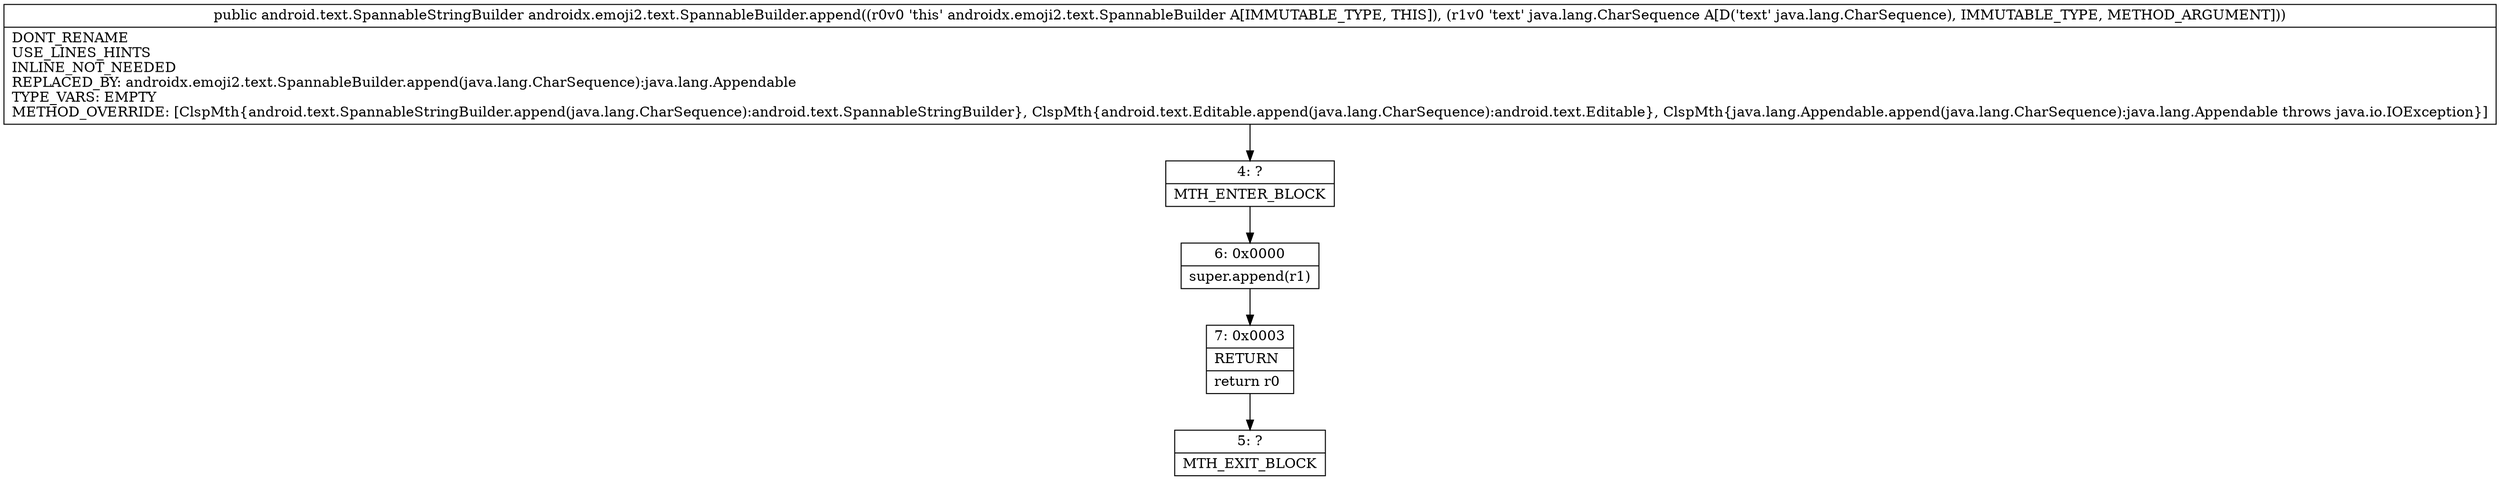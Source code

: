 digraph "CFG forandroidx.emoji2.text.SpannableBuilder.append(Ljava\/lang\/CharSequence;)Landroid\/text\/SpannableStringBuilder;" {
Node_4 [shape=record,label="{4\:\ ?|MTH_ENTER_BLOCK\l}"];
Node_6 [shape=record,label="{6\:\ 0x0000|super.append(r1)\l}"];
Node_7 [shape=record,label="{7\:\ 0x0003|RETURN\l|return r0\l}"];
Node_5 [shape=record,label="{5\:\ ?|MTH_EXIT_BLOCK\l}"];
MethodNode[shape=record,label="{public android.text.SpannableStringBuilder androidx.emoji2.text.SpannableBuilder.append((r0v0 'this' androidx.emoji2.text.SpannableBuilder A[IMMUTABLE_TYPE, THIS]), (r1v0 'text' java.lang.CharSequence A[D('text' java.lang.CharSequence), IMMUTABLE_TYPE, METHOD_ARGUMENT]))  | DONT_RENAME\lUSE_LINES_HINTS\lINLINE_NOT_NEEDED\lREPLACED_BY: androidx.emoji2.text.SpannableBuilder.append(java.lang.CharSequence):java.lang.Appendable\lTYPE_VARS: EMPTY\lMETHOD_OVERRIDE: [ClspMth\{android.text.SpannableStringBuilder.append(java.lang.CharSequence):android.text.SpannableStringBuilder\}, ClspMth\{android.text.Editable.append(java.lang.CharSequence):android.text.Editable\}, ClspMth\{java.lang.Appendable.append(java.lang.CharSequence):java.lang.Appendable throws java.io.IOException\}]\l}"];
MethodNode -> Node_4;Node_4 -> Node_6;
Node_6 -> Node_7;
Node_7 -> Node_5;
}

